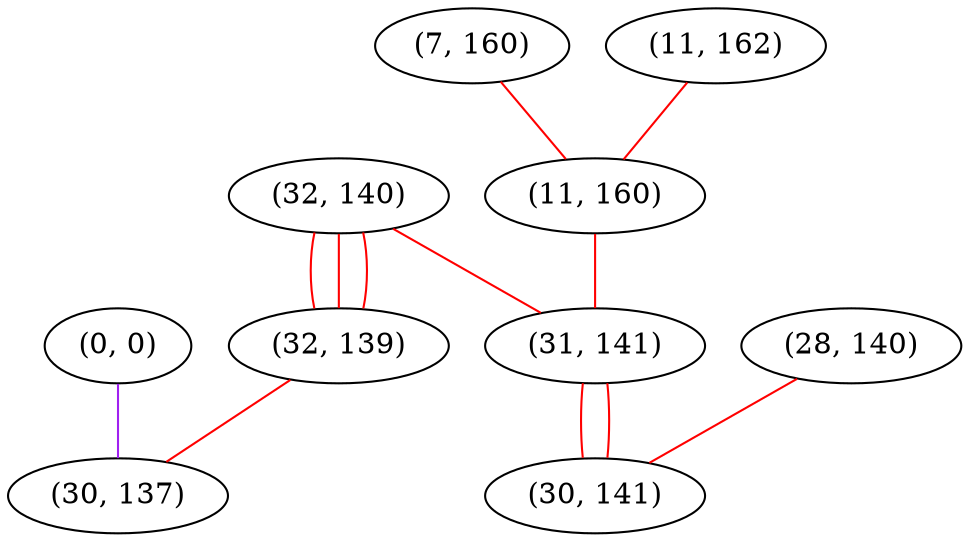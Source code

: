 graph "" {
"(0, 0)";
"(7, 160)";
"(11, 162)";
"(32, 140)";
"(11, 160)";
"(32, 139)";
"(31, 141)";
"(28, 140)";
"(30, 137)";
"(30, 141)";
"(0, 0)" -- "(30, 137)"  [color=purple, key=0, weight=4];
"(7, 160)" -- "(11, 160)"  [color=red, key=0, weight=1];
"(11, 162)" -- "(11, 160)"  [color=red, key=0, weight=1];
"(32, 140)" -- "(32, 139)"  [color=red, key=0, weight=1];
"(32, 140)" -- "(32, 139)"  [color=red, key=1, weight=1];
"(32, 140)" -- "(32, 139)"  [color=red, key=2, weight=1];
"(32, 140)" -- "(31, 141)"  [color=red, key=0, weight=1];
"(11, 160)" -- "(31, 141)"  [color=red, key=0, weight=1];
"(32, 139)" -- "(30, 137)"  [color=red, key=0, weight=1];
"(31, 141)" -- "(30, 141)"  [color=red, key=0, weight=1];
"(31, 141)" -- "(30, 141)"  [color=red, key=1, weight=1];
"(28, 140)" -- "(30, 141)"  [color=red, key=0, weight=1];
}
